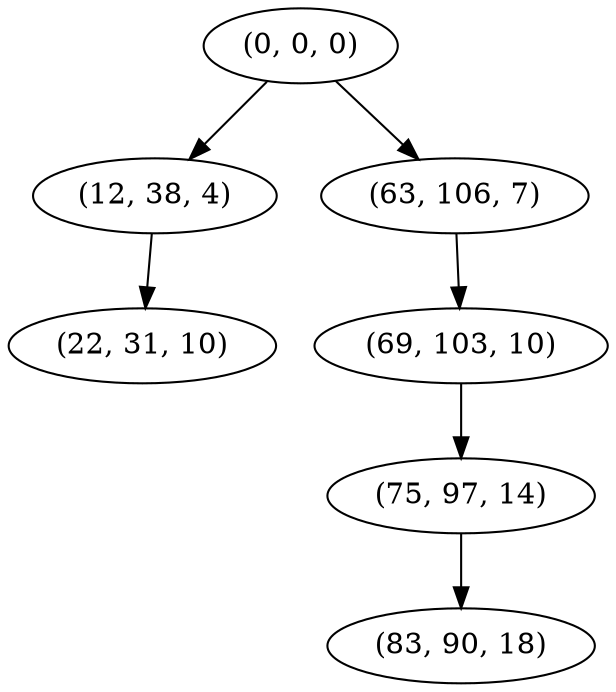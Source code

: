 digraph tree {
    "(0, 0, 0)";
    "(12, 38, 4)";
    "(22, 31, 10)";
    "(63, 106, 7)";
    "(69, 103, 10)";
    "(75, 97, 14)";
    "(83, 90, 18)";
    "(0, 0, 0)" -> "(12, 38, 4)";
    "(0, 0, 0)" -> "(63, 106, 7)";
    "(12, 38, 4)" -> "(22, 31, 10)";
    "(63, 106, 7)" -> "(69, 103, 10)";
    "(69, 103, 10)" -> "(75, 97, 14)";
    "(75, 97, 14)" -> "(83, 90, 18)";
}
